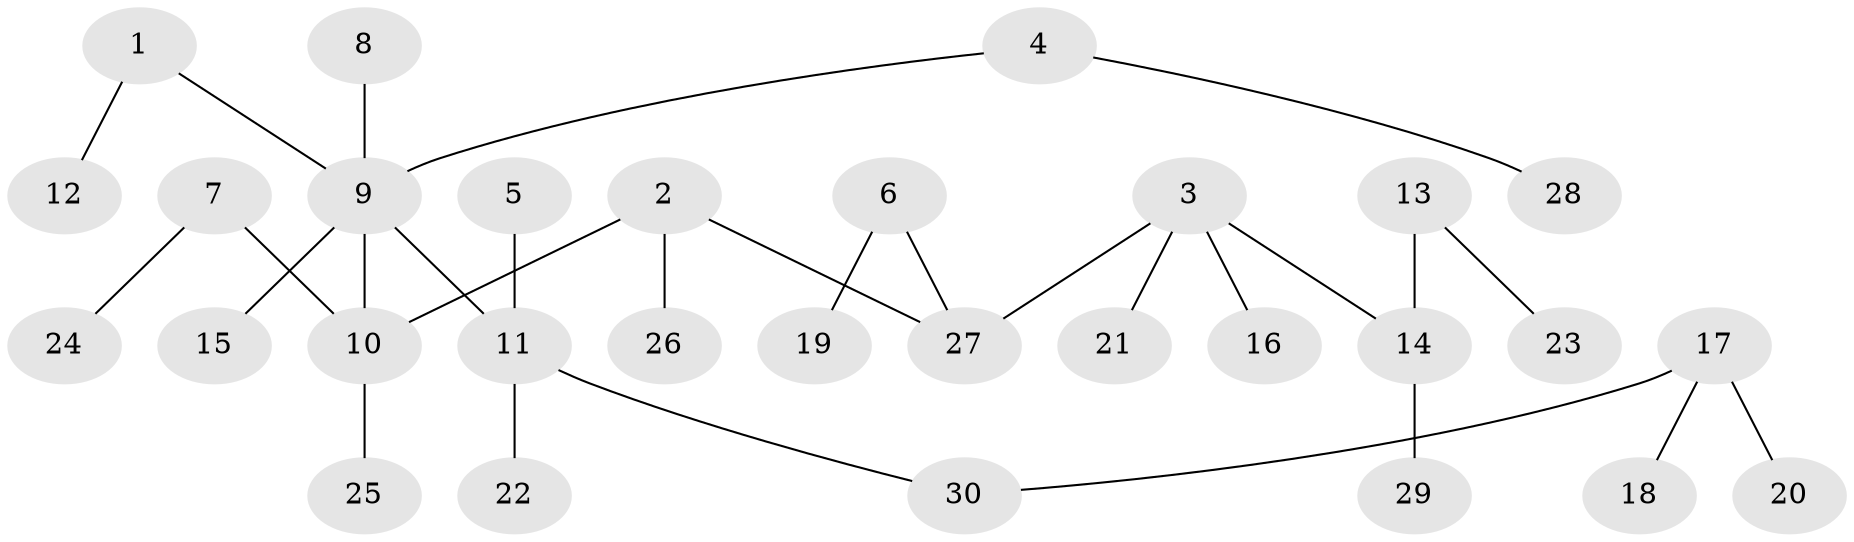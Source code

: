 // original degree distribution, {4: 0.06779661016949153, 8: 0.01694915254237288, 3: 0.06779661016949153, 5: 0.05084745762711865, 2: 0.3050847457627119, 1: 0.4915254237288136}
// Generated by graph-tools (version 1.1) at 2025/02/03/09/25 03:02:31]
// undirected, 30 vertices, 29 edges
graph export_dot {
graph [start="1"]
  node [color=gray90,style=filled];
  1;
  2;
  3;
  4;
  5;
  6;
  7;
  8;
  9;
  10;
  11;
  12;
  13;
  14;
  15;
  16;
  17;
  18;
  19;
  20;
  21;
  22;
  23;
  24;
  25;
  26;
  27;
  28;
  29;
  30;
  1 -- 9 [weight=1.0];
  1 -- 12 [weight=1.0];
  2 -- 10 [weight=1.0];
  2 -- 26 [weight=1.0];
  2 -- 27 [weight=1.0];
  3 -- 14 [weight=1.0];
  3 -- 16 [weight=1.0];
  3 -- 21 [weight=1.0];
  3 -- 27 [weight=1.0];
  4 -- 9 [weight=1.0];
  4 -- 28 [weight=1.0];
  5 -- 11 [weight=1.0];
  6 -- 19 [weight=1.0];
  6 -- 27 [weight=1.0];
  7 -- 10 [weight=1.0];
  7 -- 24 [weight=1.0];
  8 -- 9 [weight=1.0];
  9 -- 10 [weight=1.0];
  9 -- 11 [weight=1.0];
  9 -- 15 [weight=1.0];
  10 -- 25 [weight=1.0];
  11 -- 22 [weight=1.0];
  11 -- 30 [weight=1.0];
  13 -- 14 [weight=1.0];
  13 -- 23 [weight=1.0];
  14 -- 29 [weight=1.0];
  17 -- 18 [weight=1.0];
  17 -- 20 [weight=1.0];
  17 -- 30 [weight=1.0];
}
